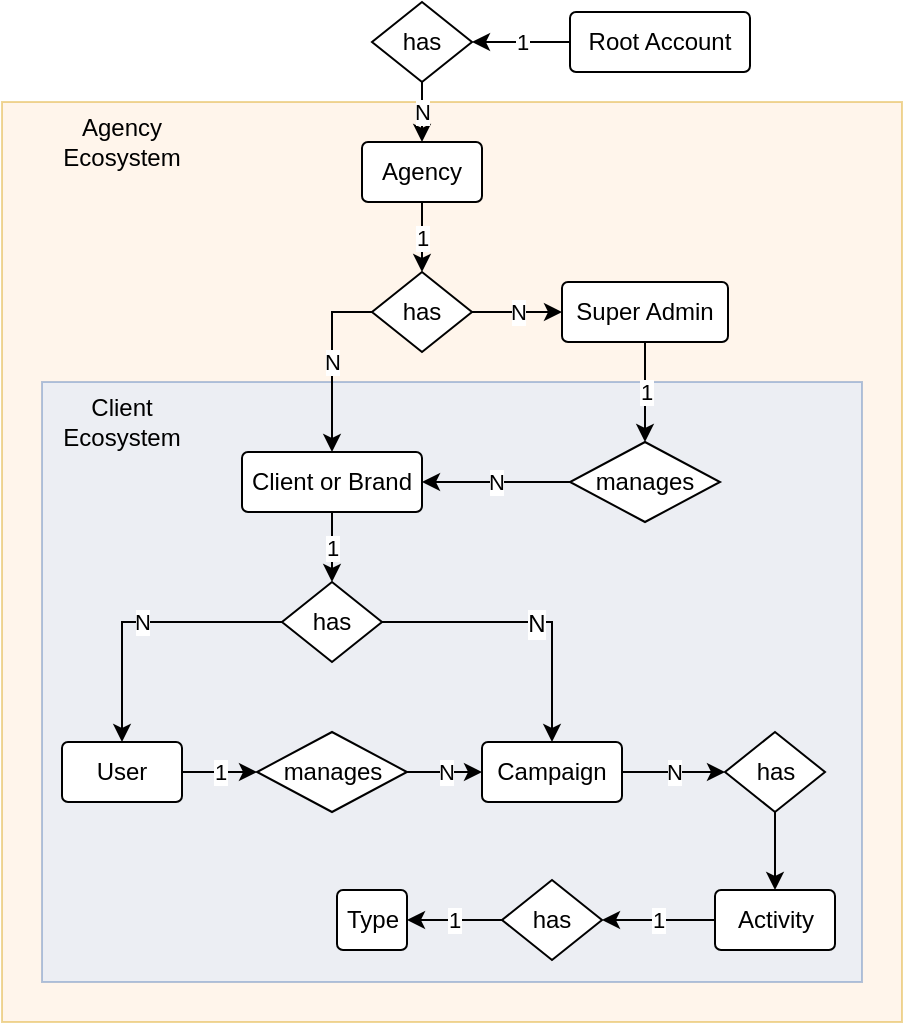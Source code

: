 <mxfile version="12.2.3" type="github" pages="2"><diagram id="jKluhGD8QkqTiX8im4Pk" name="stakeholders"><mxGraphModel dx="2052" dy="1100" grid="1" gridSize="10" guides="1" tooltips="1" connect="1" arrows="1" fold="1" page="1" pageScale="1" pageWidth="827" pageHeight="1169" math="0" shadow="0"><root><mxCell id="0"/><mxCell id="1" parent="0"/><mxCell id="Wf2RTjPadz7d3SIv0R-x-41" value="" style="rounded=0;whiteSpace=wrap;html=1;opacity=40;fillColor=#ffe6cc;strokeColor=#d79b00;" parent="1" vertex="1"><mxGeometry x="120" y="160" width="450" height="460" as="geometry"/></mxCell><mxCell id="Wf2RTjPadz7d3SIv0R-x-40" value="" style="rounded=0;whiteSpace=wrap;html=1;opacity=50;fillColor=#dae8fc;strokeColor=#6c8ebf;" parent="1" vertex="1"><mxGeometry x="140" y="300" width="410" height="300" as="geometry"/></mxCell><mxCell id="Wf2RTjPadz7d3SIv0R-x-3" value="1" style="edgeStyle=orthogonalEdgeStyle;rounded=0;orthogonalLoop=1;jettySize=auto;html=1;entryX=1;entryY=0.5;entryDx=0;entryDy=0;arcSize=10;" parent="1" source="Wf2RTjPadz7d3SIv0R-x-1" target="Wf2RTjPadz7d3SIv0R-x-2" edge="1"><mxGeometry relative="1" as="geometry"/></mxCell><mxCell id="Wf2RTjPadz7d3SIv0R-x-1" value="Root Account" style="rounded=1;whiteSpace=wrap;html=1;arcSize=10;" parent="1" vertex="1"><mxGeometry x="404" y="115" width="90" height="30" as="geometry"/></mxCell><mxCell id="Wf2RTjPadz7d3SIv0R-x-2" value="has" style="rhombus;whiteSpace=wrap;html=1;arcSize=10;" parent="1" vertex="1"><mxGeometry x="305" y="110" width="50" height="40" as="geometry"/></mxCell><mxCell id="Wf2RTjPadz7d3SIv0R-x-8" value="1" style="edgeStyle=orthogonalEdgeStyle;rounded=0;orthogonalLoop=1;jettySize=auto;html=1;exitX=0.5;exitY=1;exitDx=0;exitDy=0;entryX=0.5;entryY=0;entryDx=0;entryDy=0;arcSize=10;" parent="1" source="Wf2RTjPadz7d3SIv0R-x-4" target="Wf2RTjPadz7d3SIv0R-x-6" edge="1"><mxGeometry relative="1" as="geometry"/></mxCell><mxCell id="Wf2RTjPadz7d3SIv0R-x-4" value="Agency" style="rounded=1;whiteSpace=wrap;html=1;arcSize=10;" parent="1" vertex="1"><mxGeometry x="300" y="180" width="60" height="30" as="geometry"/></mxCell><mxCell id="Wf2RTjPadz7d3SIv0R-x-13" value="N" style="edgeStyle=orthogonalEdgeStyle;rounded=0;orthogonalLoop=1;jettySize=auto;html=1;entryX=0.5;entryY=0;entryDx=0;entryDy=0;exitX=0;exitY=0.5;exitDx=0;exitDy=0;" parent="1" source="Wf2RTjPadz7d3SIv0R-x-6" target="Wf2RTjPadz7d3SIv0R-x-12" edge="1"><mxGeometry relative="1" as="geometry"/></mxCell><mxCell id="Wf2RTjPadz7d3SIv0R-x-11" value="N" style="edgeStyle=orthogonalEdgeStyle;rounded=0;orthogonalLoop=1;jettySize=auto;html=1;entryX=0;entryY=0.5;entryDx=0;entryDy=0;arcSize=10;exitX=1;exitY=0.5;exitDx=0;exitDy=0;" parent="1" source="Wf2RTjPadz7d3SIv0R-x-6" target="Wf2RTjPadz7d3SIv0R-x-10" edge="1"><mxGeometry relative="1" as="geometry"><mxPoint x="420" y="320" as="sourcePoint"/></mxGeometry></mxCell><mxCell id="Wf2RTjPadz7d3SIv0R-x-16" value="1" style="edgeStyle=orthogonalEdgeStyle;rounded=0;orthogonalLoop=1;jettySize=auto;html=1;exitX=0.5;exitY=1;exitDx=0;exitDy=0;entryX=0.5;entryY=0;entryDx=0;entryDy=0;" parent="1" source="Wf2RTjPadz7d3SIv0R-x-10" target="Wf2RTjPadz7d3SIv0R-x-15" edge="1"><mxGeometry relative="1" as="geometry"/></mxCell><mxCell id="Wf2RTjPadz7d3SIv0R-x-10" value="Super Admin" style="rounded=1;whiteSpace=wrap;html=1;arcSize=10;" parent="1" vertex="1"><mxGeometry x="400" y="250" width="83" height="30" as="geometry"/></mxCell><mxCell id="Wf2RTjPadz7d3SIv0R-x-19" value="1" style="edgeStyle=orthogonalEdgeStyle;rounded=0;orthogonalLoop=1;jettySize=auto;html=1;exitX=0.5;exitY=1;exitDx=0;exitDy=0;entryX=0.5;entryY=0;entryDx=0;entryDy=0;" parent="1" source="Wf2RTjPadz7d3SIv0R-x-12" target="Wf2RTjPadz7d3SIv0R-x-18" edge="1"><mxGeometry relative="1" as="geometry"/></mxCell><mxCell id="Wf2RTjPadz7d3SIv0R-x-12" value="Client or Brand" style="rounded=1;whiteSpace=wrap;html=1;arcSize=10;" parent="1" vertex="1"><mxGeometry x="240" y="335" width="90" height="30" as="geometry"/></mxCell><mxCell id="Wf2RTjPadz7d3SIv0R-x-17" value="N" style="edgeStyle=orthogonalEdgeStyle;rounded=0;orthogonalLoop=1;jettySize=auto;html=1;exitX=0;exitY=0.5;exitDx=0;exitDy=0;entryX=1;entryY=0.5;entryDx=0;entryDy=0;" parent="1" source="Wf2RTjPadz7d3SIv0R-x-15" target="Wf2RTjPadz7d3SIv0R-x-12" edge="1"><mxGeometry relative="1" as="geometry"/></mxCell><mxCell id="Wf2RTjPadz7d3SIv0R-x-15" value="manages" style="rhombus;whiteSpace=wrap;html=1;arcSize=10;" parent="1" vertex="1"><mxGeometry x="404" y="330" width="75" height="40" as="geometry"/></mxCell><mxCell id="Wf2RTjPadz7d3SIv0R-x-28" value="N" style="edgeStyle=orthogonalEdgeStyle;rounded=0;orthogonalLoop=1;jettySize=auto;html=1;exitX=0;exitY=0.5;exitDx=0;exitDy=0;entryX=0.5;entryY=0;entryDx=0;entryDy=0;" parent="1" source="Wf2RTjPadz7d3SIv0R-x-18" target="Wf2RTjPadz7d3SIv0R-x-20" edge="1"><mxGeometry relative="1" as="geometry"/></mxCell><mxCell id="Wf2RTjPadz7d3SIv0R-x-30" style="edgeStyle=orthogonalEdgeStyle;rounded=0;orthogonalLoop=1;jettySize=auto;html=1;exitX=1;exitY=0.5;exitDx=0;exitDy=0;entryX=0.5;entryY=0;entryDx=0;entryDy=0;" parent="1" source="Wf2RTjPadz7d3SIv0R-x-18" target="Wf2RTjPadz7d3SIv0R-x-21" edge="1"><mxGeometry relative="1" as="geometry"/></mxCell><mxCell id="Wf2RTjPadz7d3SIv0R-x-45" value="N" style="text;html=1;resizable=0;points=[];align=center;verticalAlign=middle;labelBackgroundColor=#ffffff;" parent="Wf2RTjPadz7d3SIv0R-x-30" vertex="1" connectable="0"><mxGeometry x="0.062" y="-1" relative="1" as="geometry"><mxPoint as="offset"/></mxGeometry></mxCell><mxCell id="Wf2RTjPadz7d3SIv0R-x-18" value="has" style="rhombus;whiteSpace=wrap;html=1;arcSize=10;" parent="1" vertex="1"><mxGeometry x="260" y="400" width="50" height="40" as="geometry"/></mxCell><mxCell id="Wf2RTjPadz7d3SIv0R-x-38" value="1" style="edgeStyle=orthogonalEdgeStyle;rounded=0;orthogonalLoop=1;jettySize=auto;html=1;exitX=1;exitY=0.5;exitDx=0;exitDy=0;entryX=0;entryY=0.5;entryDx=0;entryDy=0;" parent="1" source="Wf2RTjPadz7d3SIv0R-x-20" target="Wf2RTjPadz7d3SIv0R-x-37" edge="1"><mxGeometry relative="1" as="geometry"/></mxCell><mxCell id="Wf2RTjPadz7d3SIv0R-x-20" value="User" style="rounded=1;whiteSpace=wrap;html=1;arcSize=10;" parent="1" vertex="1"><mxGeometry x="150" y="480" width="60" height="30" as="geometry"/></mxCell><mxCell id="Wf2RTjPadz7d3SIv0R-x-32" value="N" style="edgeStyle=orthogonalEdgeStyle;rounded=0;orthogonalLoop=1;jettySize=auto;html=1;exitX=1;exitY=0.5;exitDx=0;exitDy=0;entryX=0;entryY=0.5;entryDx=0;entryDy=0;" parent="1" source="Wf2RTjPadz7d3SIv0R-x-21" target="Wf2RTjPadz7d3SIv0R-x-31" edge="1"><mxGeometry relative="1" as="geometry"/></mxCell><mxCell id="Wf2RTjPadz7d3SIv0R-x-21" value="Campaign" style="rounded=1;whiteSpace=wrap;html=1;arcSize=10;" parent="1" vertex="1"><mxGeometry x="360" y="480" width="70" height="30" as="geometry"/></mxCell><mxCell id="Wf2RTjPadz7d3SIv0R-x-25" value="N" style="edgeStyle=orthogonalEdgeStyle;rounded=0;orthogonalLoop=1;jettySize=auto;html=1;exitX=0.5;exitY=1;exitDx=0;exitDy=0;arcSize=10;entryX=0.5;entryY=0;entryDx=0;entryDy=0;" parent="1" source="Wf2RTjPadz7d3SIv0R-x-2" target="Wf2RTjPadz7d3SIv0R-x-4" edge="1"><mxGeometry relative="1" as="geometry"><mxPoint x="330" y="170" as="sourcePoint"/><mxPoint x="345" y="190" as="targetPoint"/></mxGeometry></mxCell><mxCell id="Wf2RTjPadz7d3SIv0R-x-6" value="has" style="rhombus;whiteSpace=wrap;html=1;arcSize=10;" parent="1" vertex="1"><mxGeometry x="305" y="245" width="50" height="40" as="geometry"/></mxCell><mxCell id="Wf2RTjPadz7d3SIv0R-x-35" style="edgeStyle=orthogonalEdgeStyle;rounded=0;orthogonalLoop=1;jettySize=auto;html=1;exitX=0.5;exitY=1;exitDx=0;exitDy=0;entryX=0.5;entryY=0;entryDx=0;entryDy=0;" parent="1" source="Wf2RTjPadz7d3SIv0R-x-31" target="Wf2RTjPadz7d3SIv0R-x-33" edge="1"><mxGeometry relative="1" as="geometry"/></mxCell><mxCell id="Wf2RTjPadz7d3SIv0R-x-31" value="has" style="rhombus;whiteSpace=wrap;html=1;arcSize=10;" parent="1" vertex="1"><mxGeometry x="481.5" y="475" width="50" height="40" as="geometry"/></mxCell><mxCell id="Wf2RTjPadz7d3SIv0R-x-36" value="1" style="edgeStyle=orthogonalEdgeStyle;rounded=0;orthogonalLoop=1;jettySize=auto;html=1;exitX=0;exitY=0.5;exitDx=0;exitDy=0;entryX=1;entryY=0.5;entryDx=0;entryDy=0;" parent="1" source="Wf2RTjPadz7d3SIv0R-x-46" target="Wf2RTjPadz7d3SIv0R-x-34" edge="1"><mxGeometry relative="1" as="geometry"/></mxCell><mxCell id="Wf2RTjPadz7d3SIv0R-x-33" value="Activity" style="rounded=1;whiteSpace=wrap;html=1;arcSize=10;" parent="1" vertex="1"><mxGeometry x="476.5" y="554" width="60" height="30" as="geometry"/></mxCell><mxCell id="Wf2RTjPadz7d3SIv0R-x-34" value="Type" style="rounded=1;whiteSpace=wrap;html=1;arcSize=10;" parent="1" vertex="1"><mxGeometry x="287.5" y="554" width="35" height="30" as="geometry"/></mxCell><mxCell id="Wf2RTjPadz7d3SIv0R-x-39" value="N" style="edgeStyle=orthogonalEdgeStyle;rounded=0;orthogonalLoop=1;jettySize=auto;html=1;exitX=1;exitY=0.5;exitDx=0;exitDy=0;entryX=0;entryY=0.5;entryDx=0;entryDy=0;" parent="1" source="Wf2RTjPadz7d3SIv0R-x-37" target="Wf2RTjPadz7d3SIv0R-x-21" edge="1"><mxGeometry relative="1" as="geometry"/></mxCell><mxCell id="Wf2RTjPadz7d3SIv0R-x-37" value="manages" style="rhombus;whiteSpace=wrap;html=1;arcSize=10;" parent="1" vertex="1"><mxGeometry x="247.5" y="475" width="75" height="40" as="geometry"/></mxCell><mxCell id="Wf2RTjPadz7d3SIv0R-x-42" value="Agency Ecosystem" style="text;html=1;strokeColor=none;fillColor=none;align=center;verticalAlign=middle;whiteSpace=wrap;rounded=0;opacity=20;" parent="1" vertex="1"><mxGeometry x="145" y="170" width="70" height="20" as="geometry"/></mxCell><mxCell id="Wf2RTjPadz7d3SIv0R-x-43" value="Client Ecosystem" style="text;html=1;strokeColor=none;fillColor=none;align=center;verticalAlign=middle;whiteSpace=wrap;rounded=0;opacity=20;" parent="1" vertex="1"><mxGeometry x="145" y="310" width="70" height="20" as="geometry"/></mxCell><mxCell id="Wf2RTjPadz7d3SIv0R-x-46" value="has" style="rhombus;whiteSpace=wrap;html=1;arcSize=10;" parent="1" vertex="1"><mxGeometry x="370" y="549" width="50" height="40" as="geometry"/></mxCell><mxCell id="Wf2RTjPadz7d3SIv0R-x-47" value="1" style="edgeStyle=orthogonalEdgeStyle;rounded=0;orthogonalLoop=1;jettySize=auto;html=1;exitX=0;exitY=0.5;exitDx=0;exitDy=0;entryX=1;entryY=0.5;entryDx=0;entryDy=0;" parent="1" source="Wf2RTjPadz7d3SIv0R-x-33" target="Wf2RTjPadz7d3SIv0R-x-46" edge="1"><mxGeometry relative="1" as="geometry"><mxPoint x="477" y="569" as="sourcePoint"/><mxPoint x="285" y="569" as="targetPoint"/></mxGeometry></mxCell></root></mxGraphModel></diagram><diagram id="lBU4uNg5RBvVY3iyq9Br" name="zone_of_interests"><mxGraphModel dx="2052" dy="1100" grid="1" gridSize="10" guides="1" tooltips="1" connect="1" arrows="1" fold="1" page="1" pageScale="1" pageWidth="827" pageHeight="1169" math="0" shadow="0"><root><mxCell id="3o_GUYhr_vy58ZV4Dz9e-0"/><mxCell id="3o_GUYhr_vy58ZV4Dz9e-1" parent="3o_GUYhr_vy58ZV4Dz9e-0"/></root></mxGraphModel></diagram></mxfile>